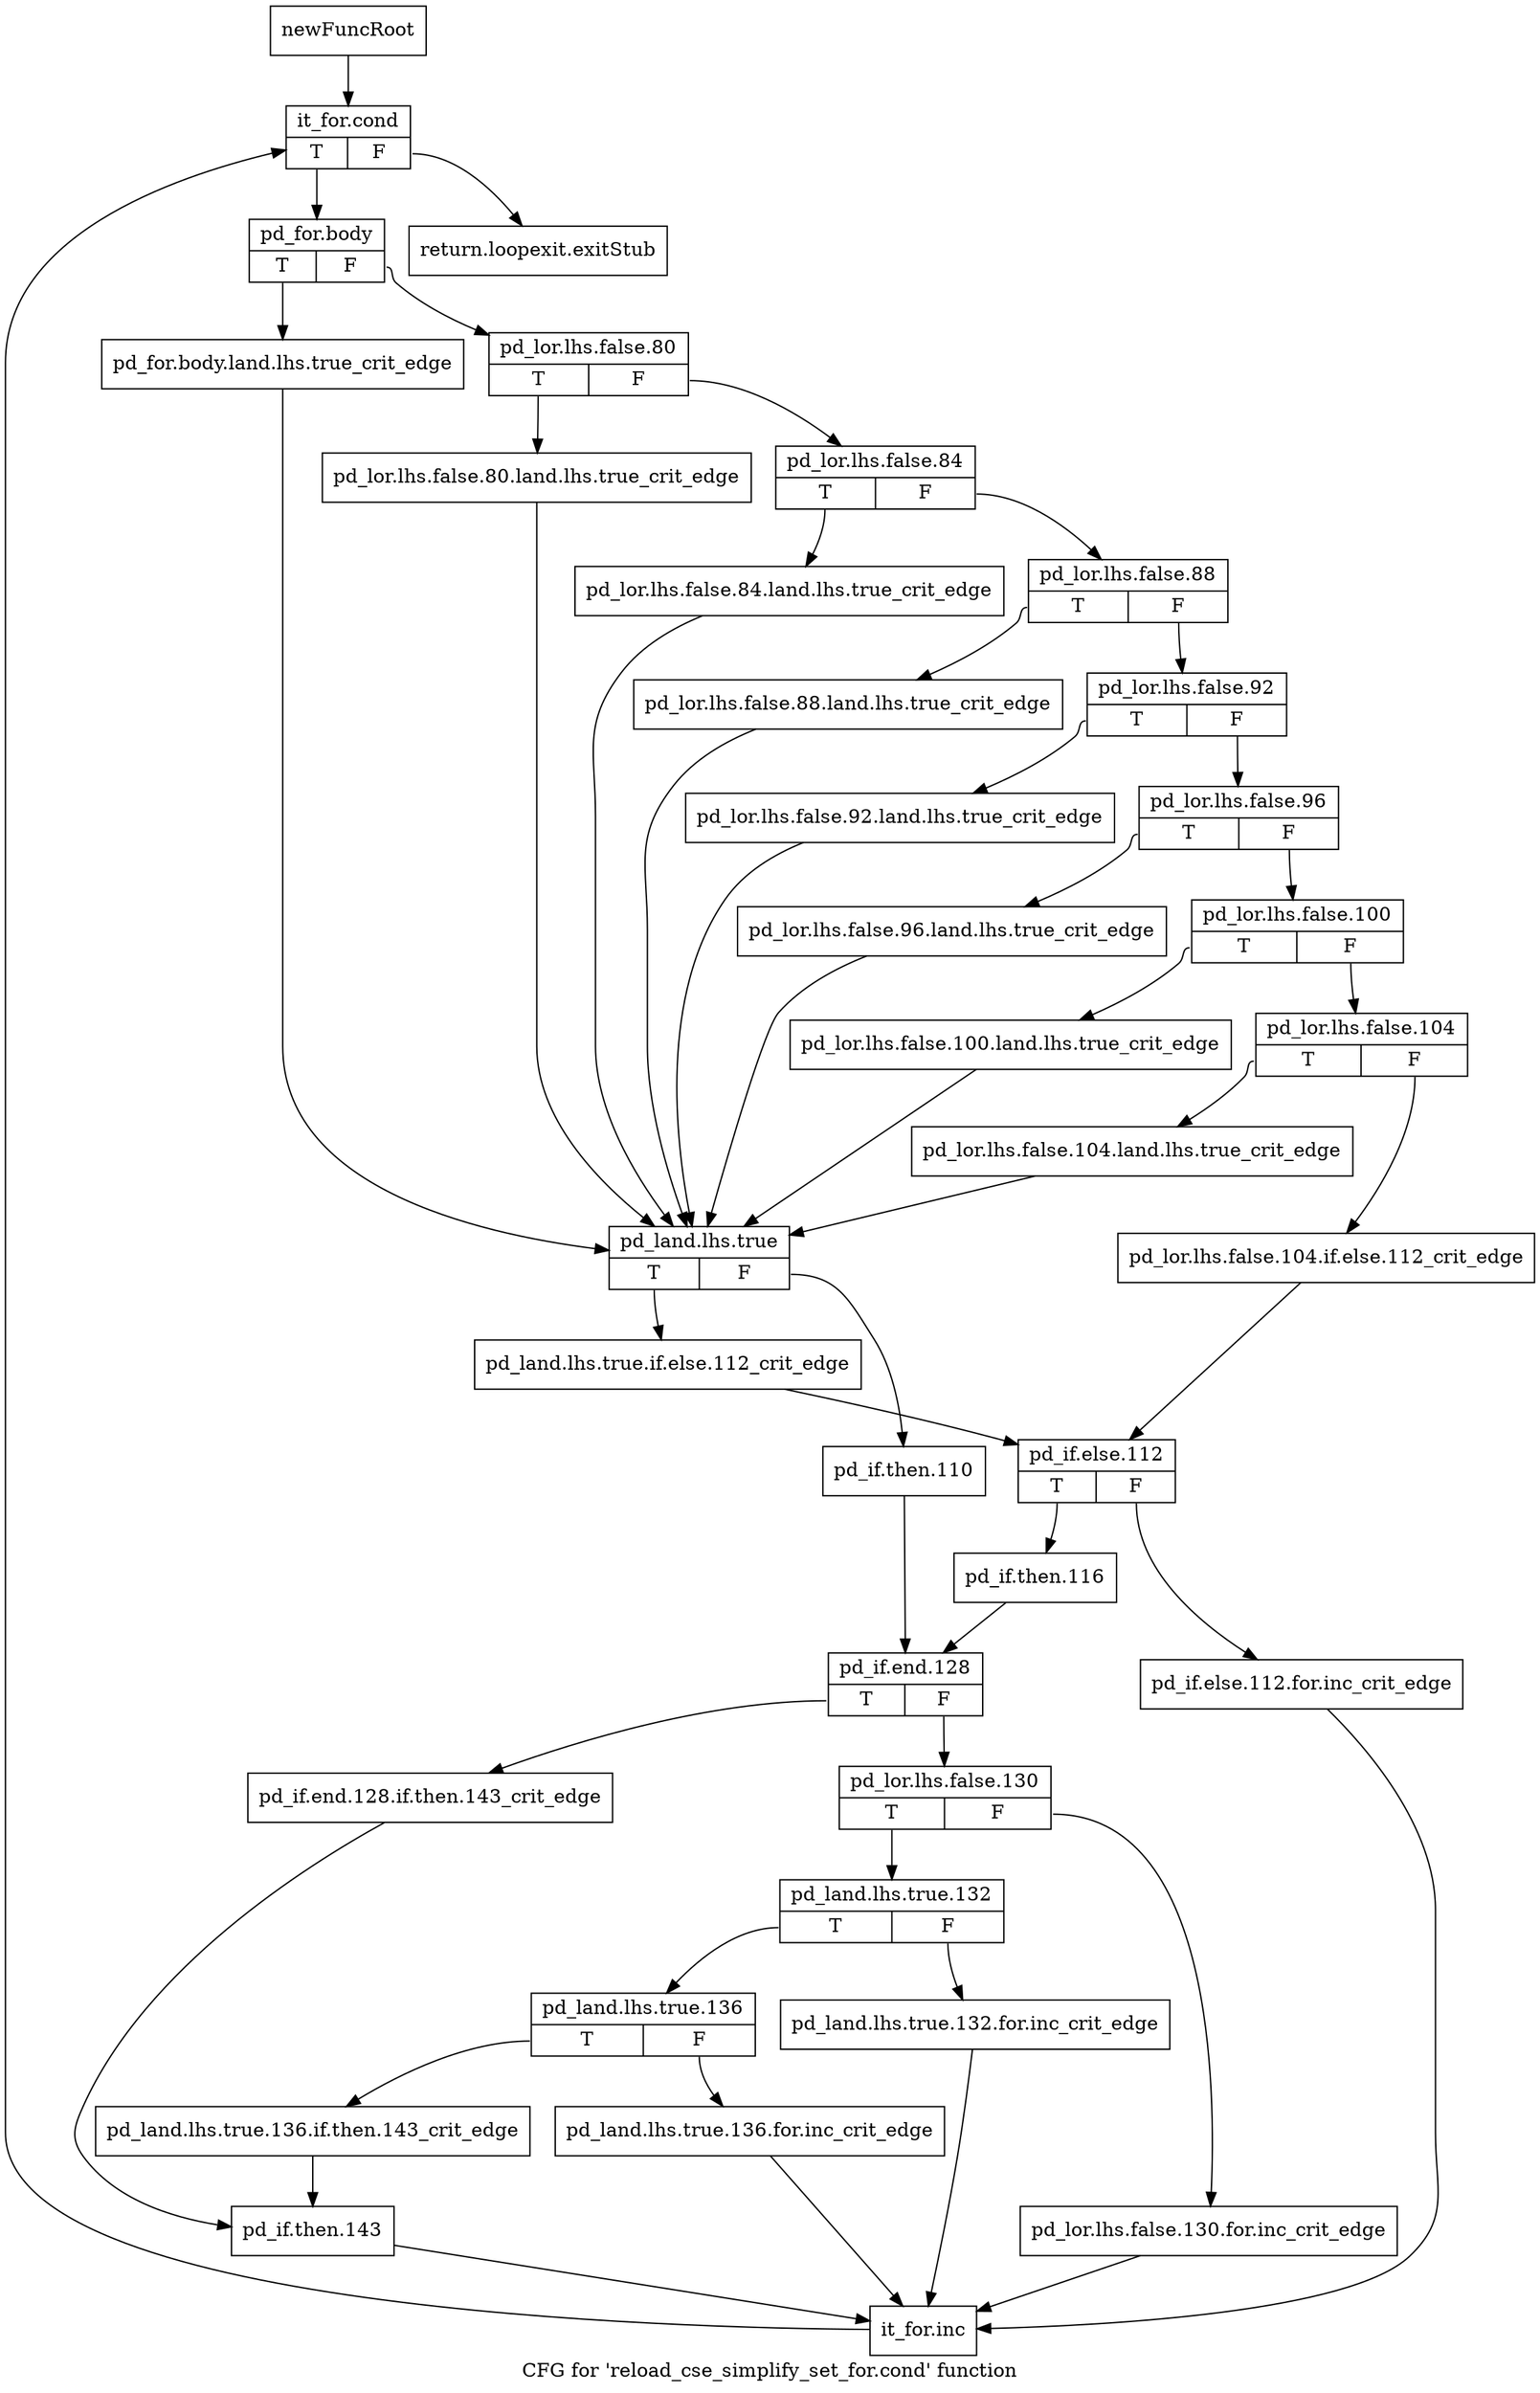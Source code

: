 digraph "CFG for 'reload_cse_simplify_set_for.cond' function" {
	label="CFG for 'reload_cse_simplify_set_for.cond' function";

	Node0xbe87cb0 [shape=record,label="{newFuncRoot}"];
	Node0xbe87cb0 -> Node0xbe87d50;
	Node0xbe87d00 [shape=record,label="{return.loopexit.exitStub}"];
	Node0xbe87d50 [shape=record,label="{it_for.cond|{<s0>T|<s1>F}}"];
	Node0xbe87d50:s0 -> Node0xbe87da0;
	Node0xbe87d50:s1 -> Node0xbe87d00;
	Node0xbe87da0 [shape=record,label="{pd_for.body|{<s0>T|<s1>F}}"];
	Node0xbe87da0:s0 -> Node0xbe882a0;
	Node0xbe87da0:s1 -> Node0xbe87df0;
	Node0xbe87df0 [shape=record,label="{pd_lor.lhs.false.80|{<s0>T|<s1>F}}"];
	Node0xbe87df0:s0 -> Node0xbe88250;
	Node0xbe87df0:s1 -> Node0xbe87e40;
	Node0xbe87e40 [shape=record,label="{pd_lor.lhs.false.84|{<s0>T|<s1>F}}"];
	Node0xbe87e40:s0 -> Node0xbe88200;
	Node0xbe87e40:s1 -> Node0xbe87e90;
	Node0xbe87e90 [shape=record,label="{pd_lor.lhs.false.88|{<s0>T|<s1>F}}"];
	Node0xbe87e90:s0 -> Node0xbe881b0;
	Node0xbe87e90:s1 -> Node0xbe87ee0;
	Node0xbe87ee0 [shape=record,label="{pd_lor.lhs.false.92|{<s0>T|<s1>F}}"];
	Node0xbe87ee0:s0 -> Node0xbe88160;
	Node0xbe87ee0:s1 -> Node0xbe87f30;
	Node0xbe87f30 [shape=record,label="{pd_lor.lhs.false.96|{<s0>T|<s1>F}}"];
	Node0xbe87f30:s0 -> Node0xbe88110;
	Node0xbe87f30:s1 -> Node0xbe87f80;
	Node0xbe87f80 [shape=record,label="{pd_lor.lhs.false.100|{<s0>T|<s1>F}}"];
	Node0xbe87f80:s0 -> Node0xbe880c0;
	Node0xbe87f80:s1 -> Node0xbe87fd0;
	Node0xbe87fd0 [shape=record,label="{pd_lor.lhs.false.104|{<s0>T|<s1>F}}"];
	Node0xbe87fd0:s0 -> Node0xbe88070;
	Node0xbe87fd0:s1 -> Node0xbe88020;
	Node0xbe88020 [shape=record,label="{pd_lor.lhs.false.104.if.else.112_crit_edge}"];
	Node0xbe88020 -> Node0xbe883e0;
	Node0xbe88070 [shape=record,label="{pd_lor.lhs.false.104.land.lhs.true_crit_edge}"];
	Node0xbe88070 -> Node0xbe882f0;
	Node0xbe880c0 [shape=record,label="{pd_lor.lhs.false.100.land.lhs.true_crit_edge}"];
	Node0xbe880c0 -> Node0xbe882f0;
	Node0xbe88110 [shape=record,label="{pd_lor.lhs.false.96.land.lhs.true_crit_edge}"];
	Node0xbe88110 -> Node0xbe882f0;
	Node0xbe88160 [shape=record,label="{pd_lor.lhs.false.92.land.lhs.true_crit_edge}"];
	Node0xbe88160 -> Node0xbe882f0;
	Node0xbe881b0 [shape=record,label="{pd_lor.lhs.false.88.land.lhs.true_crit_edge}"];
	Node0xbe881b0 -> Node0xbe882f0;
	Node0xbe88200 [shape=record,label="{pd_lor.lhs.false.84.land.lhs.true_crit_edge}"];
	Node0xbe88200 -> Node0xbe882f0;
	Node0xbe88250 [shape=record,label="{pd_lor.lhs.false.80.land.lhs.true_crit_edge}"];
	Node0xbe88250 -> Node0xbe882f0;
	Node0xbe882a0 [shape=record,label="{pd_for.body.land.lhs.true_crit_edge}"];
	Node0xbe882a0 -> Node0xbe882f0;
	Node0xbe882f0 [shape=record,label="{pd_land.lhs.true|{<s0>T|<s1>F}}"];
	Node0xbe882f0:s0 -> Node0xbe88390;
	Node0xbe882f0:s1 -> Node0xbe88340;
	Node0xbe88340 [shape=record,label="{pd_if.then.110}"];
	Node0xbe88340 -> Node0xbe884d0;
	Node0xbe88390 [shape=record,label="{pd_land.lhs.true.if.else.112_crit_edge}"];
	Node0xbe88390 -> Node0xbe883e0;
	Node0xbe883e0 [shape=record,label="{pd_if.else.112|{<s0>T|<s1>F}}"];
	Node0xbe883e0:s0 -> Node0xbe88480;
	Node0xbe883e0:s1 -> Node0xbe88430;
	Node0xbe88430 [shape=record,label="{pd_if.else.112.for.inc_crit_edge}"];
	Node0xbe88430 -> Node0xbe887f0;
	Node0xbe88480 [shape=record,label="{pd_if.then.116}"];
	Node0xbe88480 -> Node0xbe884d0;
	Node0xbe884d0 [shape=record,label="{pd_if.end.128|{<s0>T|<s1>F}}"];
	Node0xbe884d0:s0 -> Node0xbe88750;
	Node0xbe884d0:s1 -> Node0xbe88520;
	Node0xbe88520 [shape=record,label="{pd_lor.lhs.false.130|{<s0>T|<s1>F}}"];
	Node0xbe88520:s0 -> Node0xbe885c0;
	Node0xbe88520:s1 -> Node0xbe88570;
	Node0xbe88570 [shape=record,label="{pd_lor.lhs.false.130.for.inc_crit_edge}"];
	Node0xbe88570 -> Node0xbe887f0;
	Node0xbe885c0 [shape=record,label="{pd_land.lhs.true.132|{<s0>T|<s1>F}}"];
	Node0xbe885c0:s0 -> Node0xbe88660;
	Node0xbe885c0:s1 -> Node0xbe88610;
	Node0xbe88610 [shape=record,label="{pd_land.lhs.true.132.for.inc_crit_edge}"];
	Node0xbe88610 -> Node0xbe887f0;
	Node0xbe88660 [shape=record,label="{pd_land.lhs.true.136|{<s0>T|<s1>F}}"];
	Node0xbe88660:s0 -> Node0xbe88700;
	Node0xbe88660:s1 -> Node0xbe886b0;
	Node0xbe886b0 [shape=record,label="{pd_land.lhs.true.136.for.inc_crit_edge}"];
	Node0xbe886b0 -> Node0xbe887f0;
	Node0xbe88700 [shape=record,label="{pd_land.lhs.true.136.if.then.143_crit_edge}"];
	Node0xbe88700 -> Node0xbe887a0;
	Node0xbe88750 [shape=record,label="{pd_if.end.128.if.then.143_crit_edge}"];
	Node0xbe88750 -> Node0xbe887a0;
	Node0xbe887a0 [shape=record,label="{pd_if.then.143}"];
	Node0xbe887a0 -> Node0xbe887f0;
	Node0xbe887f0 [shape=record,label="{it_for.inc}"];
	Node0xbe887f0 -> Node0xbe87d50;
}
